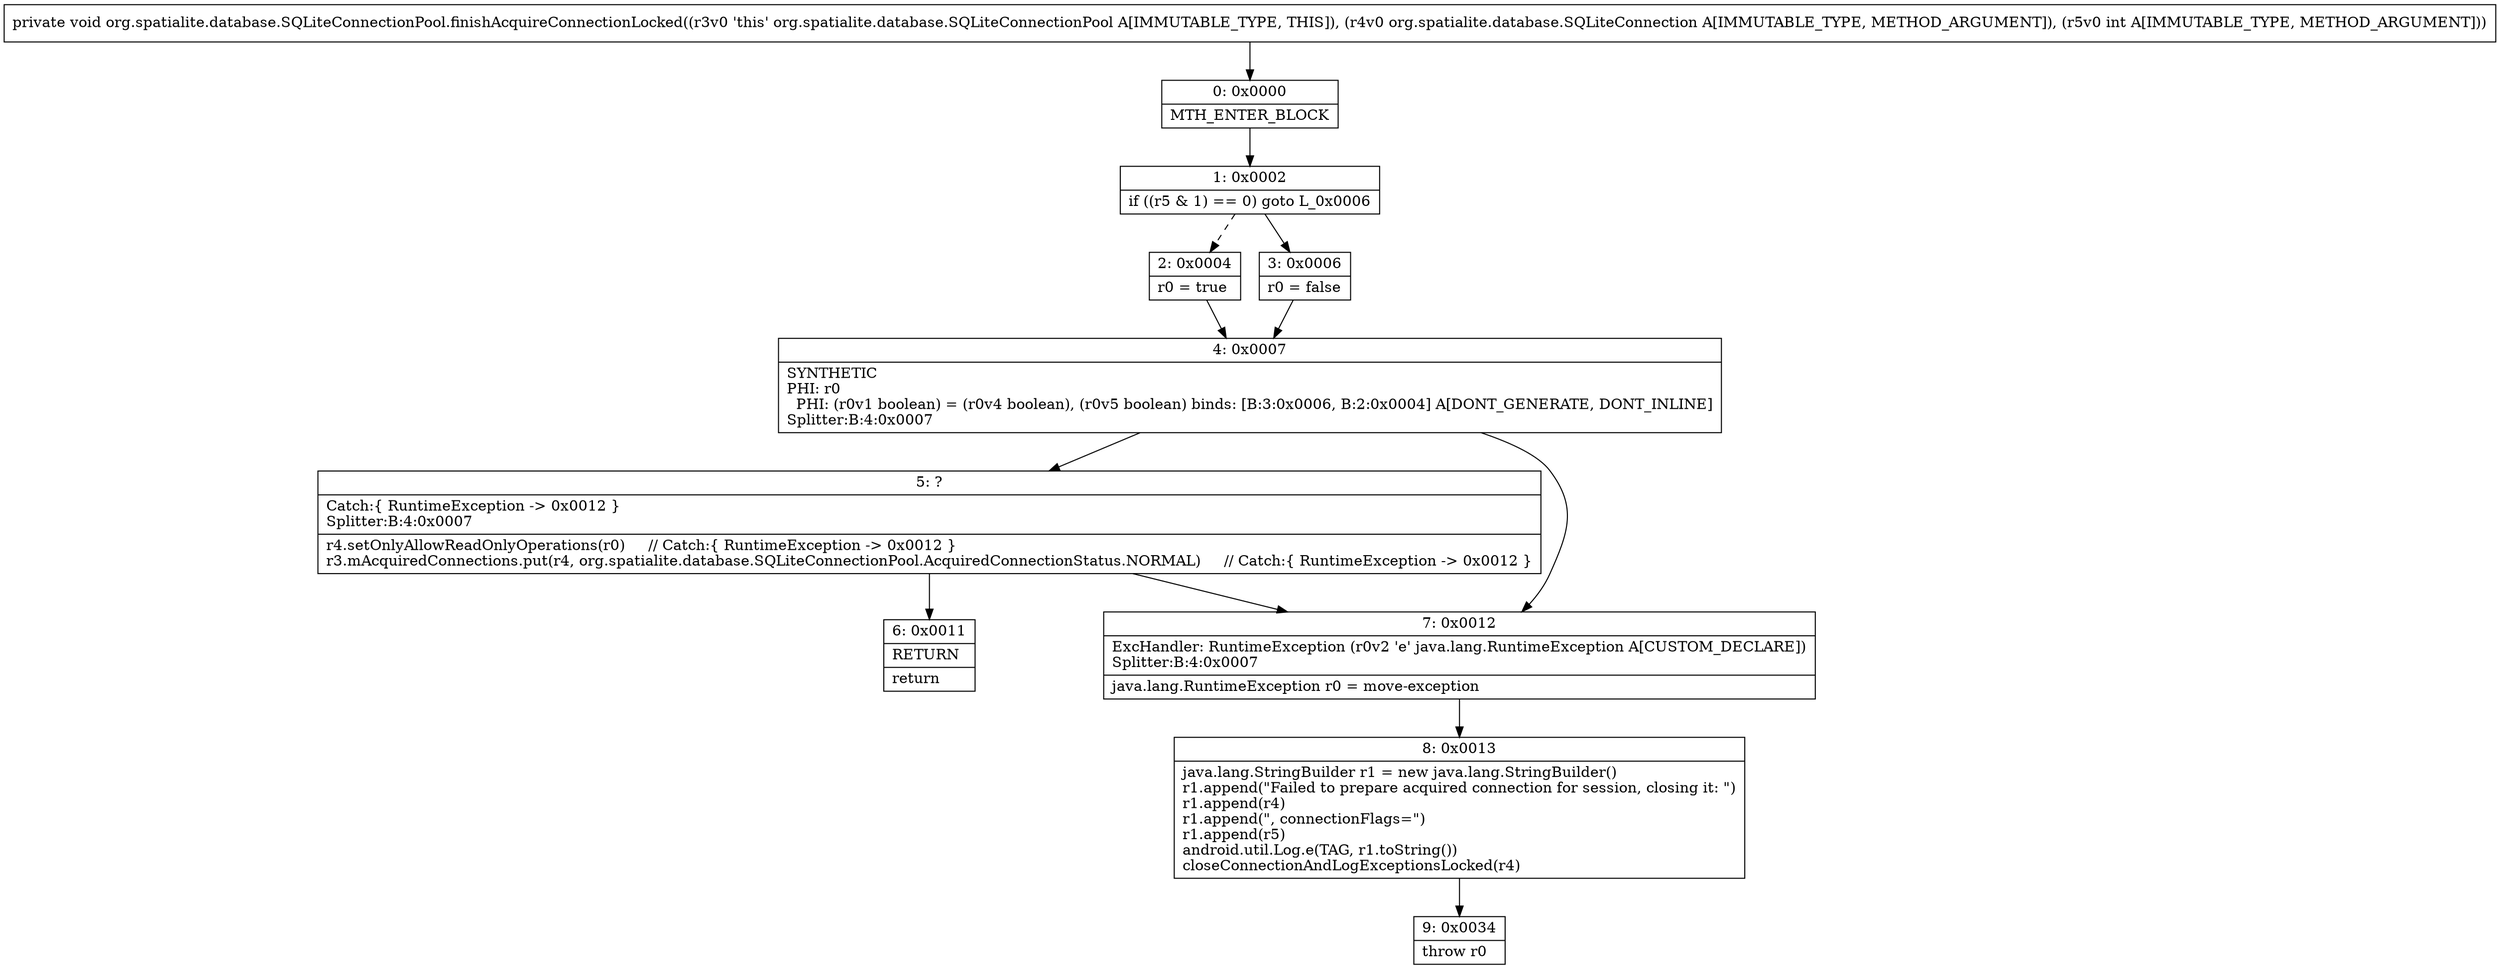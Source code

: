 digraph "CFG fororg.spatialite.database.SQLiteConnectionPool.finishAcquireConnectionLocked(Lorg\/spatialite\/database\/SQLiteConnection;I)V" {
Node_0 [shape=record,label="{0\:\ 0x0000|MTH_ENTER_BLOCK\l}"];
Node_1 [shape=record,label="{1\:\ 0x0002|if ((r5 & 1) == 0) goto L_0x0006\l}"];
Node_2 [shape=record,label="{2\:\ 0x0004|r0 = true\l}"];
Node_3 [shape=record,label="{3\:\ 0x0006|r0 = false\l}"];
Node_4 [shape=record,label="{4\:\ 0x0007|SYNTHETIC\lPHI: r0 \l  PHI: (r0v1 boolean) = (r0v4 boolean), (r0v5 boolean) binds: [B:3:0x0006, B:2:0x0004] A[DONT_GENERATE, DONT_INLINE]\lSplitter:B:4:0x0007\l}"];
Node_5 [shape=record,label="{5\:\ ?|Catch:\{ RuntimeException \-\> 0x0012 \}\lSplitter:B:4:0x0007\l|r4.setOnlyAllowReadOnlyOperations(r0)     \/\/ Catch:\{ RuntimeException \-\> 0x0012 \}\lr3.mAcquiredConnections.put(r4, org.spatialite.database.SQLiteConnectionPool.AcquiredConnectionStatus.NORMAL)     \/\/ Catch:\{ RuntimeException \-\> 0x0012 \}\l}"];
Node_6 [shape=record,label="{6\:\ 0x0011|RETURN\l|return\l}"];
Node_7 [shape=record,label="{7\:\ 0x0012|ExcHandler: RuntimeException (r0v2 'e' java.lang.RuntimeException A[CUSTOM_DECLARE])\lSplitter:B:4:0x0007\l|java.lang.RuntimeException r0 = move\-exception\l}"];
Node_8 [shape=record,label="{8\:\ 0x0013|java.lang.StringBuilder r1 = new java.lang.StringBuilder()\lr1.append(\"Failed to prepare acquired connection for session, closing it: \")\lr1.append(r4)\lr1.append(\", connectionFlags=\")\lr1.append(r5)\landroid.util.Log.e(TAG, r1.toString())\lcloseConnectionAndLogExceptionsLocked(r4)\l}"];
Node_9 [shape=record,label="{9\:\ 0x0034|throw r0\l}"];
MethodNode[shape=record,label="{private void org.spatialite.database.SQLiteConnectionPool.finishAcquireConnectionLocked((r3v0 'this' org.spatialite.database.SQLiteConnectionPool A[IMMUTABLE_TYPE, THIS]), (r4v0 org.spatialite.database.SQLiteConnection A[IMMUTABLE_TYPE, METHOD_ARGUMENT]), (r5v0 int A[IMMUTABLE_TYPE, METHOD_ARGUMENT])) }"];
MethodNode -> Node_0;
Node_0 -> Node_1;
Node_1 -> Node_2[style=dashed];
Node_1 -> Node_3;
Node_2 -> Node_4;
Node_3 -> Node_4;
Node_4 -> Node_5;
Node_4 -> Node_7;
Node_5 -> Node_6;
Node_5 -> Node_7;
Node_7 -> Node_8;
Node_8 -> Node_9;
}

